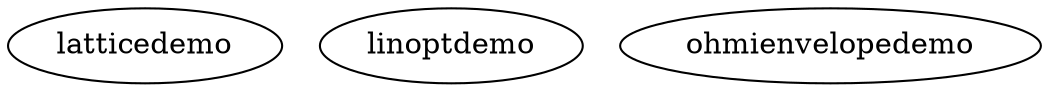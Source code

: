 /* Created by mdot for Matlab */
digraph m2html {

  latticedemo [URL="latticedemo.html"];
  linoptdemo [URL="linoptdemo.html"];
  ohmienvelopedemo [URL="ohmienvelopedemo.html"];
}